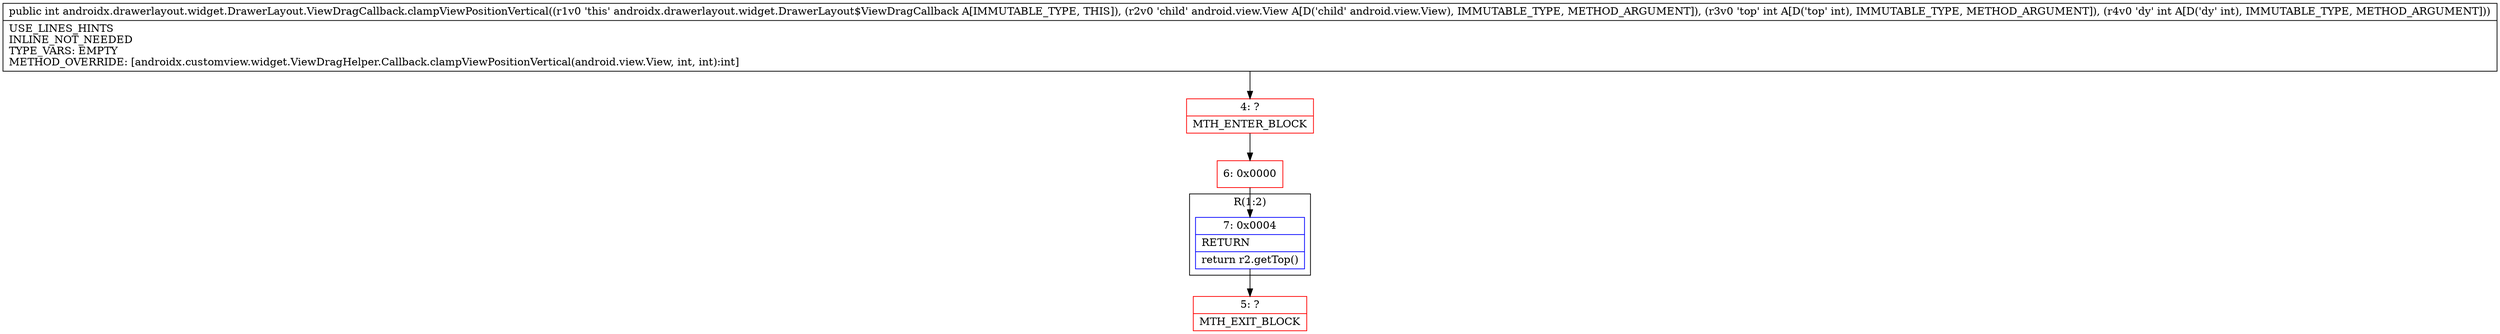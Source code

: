 digraph "CFG forandroidx.drawerlayout.widget.DrawerLayout.ViewDragCallback.clampViewPositionVertical(Landroid\/view\/View;II)I" {
subgraph cluster_Region_1097673354 {
label = "R(1:2)";
node [shape=record,color=blue];
Node_7 [shape=record,label="{7\:\ 0x0004|RETURN\l|return r2.getTop()\l}"];
}
Node_4 [shape=record,color=red,label="{4\:\ ?|MTH_ENTER_BLOCK\l}"];
Node_6 [shape=record,color=red,label="{6\:\ 0x0000}"];
Node_5 [shape=record,color=red,label="{5\:\ ?|MTH_EXIT_BLOCK\l}"];
MethodNode[shape=record,label="{public int androidx.drawerlayout.widget.DrawerLayout.ViewDragCallback.clampViewPositionVertical((r1v0 'this' androidx.drawerlayout.widget.DrawerLayout$ViewDragCallback A[IMMUTABLE_TYPE, THIS]), (r2v0 'child' android.view.View A[D('child' android.view.View), IMMUTABLE_TYPE, METHOD_ARGUMENT]), (r3v0 'top' int A[D('top' int), IMMUTABLE_TYPE, METHOD_ARGUMENT]), (r4v0 'dy' int A[D('dy' int), IMMUTABLE_TYPE, METHOD_ARGUMENT]))  | USE_LINES_HINTS\lINLINE_NOT_NEEDED\lTYPE_VARS: EMPTY\lMETHOD_OVERRIDE: [androidx.customview.widget.ViewDragHelper.Callback.clampViewPositionVertical(android.view.View, int, int):int]\l}"];
MethodNode -> Node_4;Node_7 -> Node_5;
Node_4 -> Node_6;
Node_6 -> Node_7;
}

